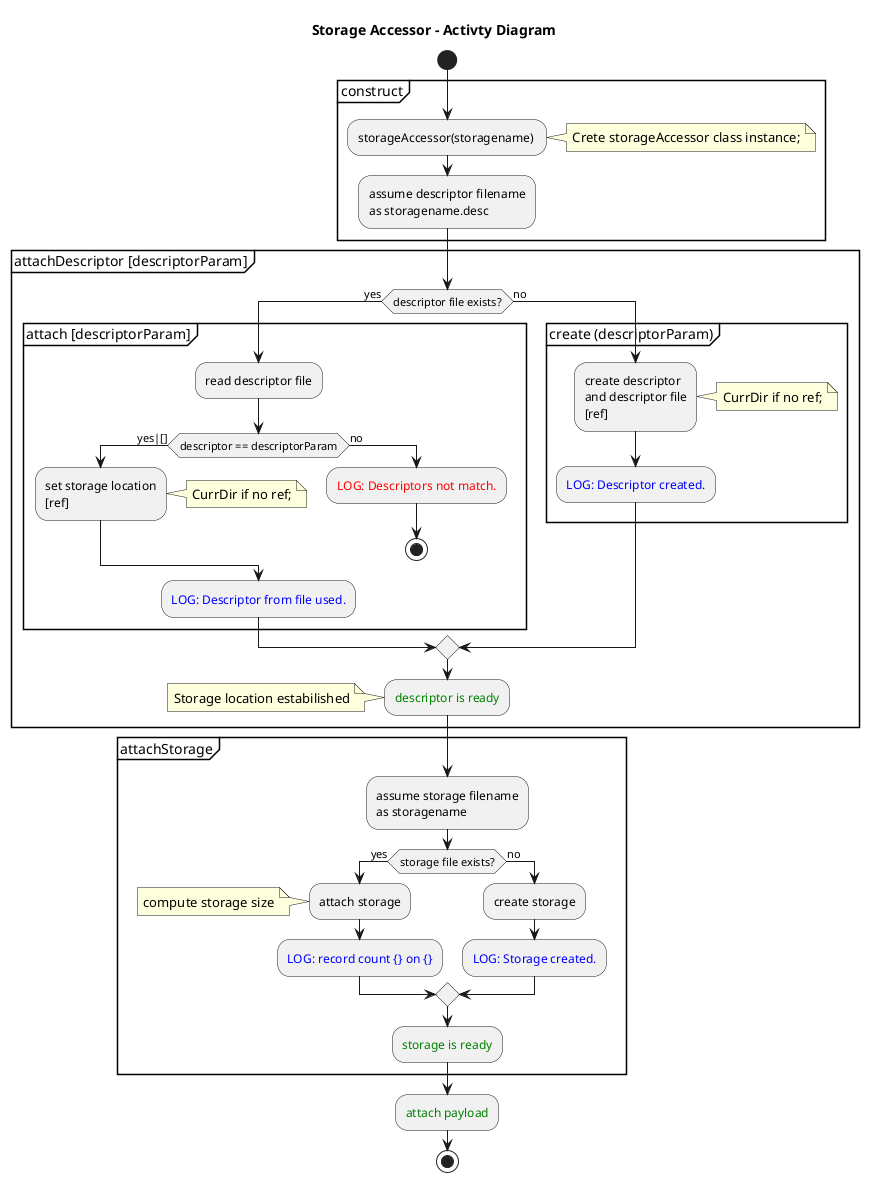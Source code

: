 @startuml

title Storage Accessor - Activty Diagram

start

partition "construct" {
:storageAccessor(storagename) ;
note right: Crete storageAccessor class instance;

:assume descriptor filename
as storagename.desc;
}

partition "attachDescriptor [descriptorParam]" {
if (descriptor file exists?) then (yes)
	partition "attach [descriptorParam]" {
  :read descriptor file;
  if (descriptor == descriptorParam) then (yes|[])
    :set storage location
    [ref];
    note right: CurrDir if no ref;
  else (no)
    :<color:red>LOG: Descriptors not match.;
    stop
  endif
  :<color blue>LOG: Descriptor from file used.;
  }
else (no)
	partition "create (descriptorParam)" {
	  :create descriptor
	  and descriptor file
	  [ref];
	  note right: CurrDir if no ref;
	  :<color blue>LOG: Descriptor created.;
	}
endif

:<color:green>descriptor is ready;

note left: Storage location estabilished
}

partition "attachStorage" {

:assume storage filename
as storagename;

if (storage file exists?) then (yes)
  :attach storage;
  note left: compute storage size
  :<color blue>LOG: record count {} on {};
else (no)
  :create storage;
  :<color blue>LOG: Storage created.;
endif

:<color:green>storage is ready;
}

:<color:green>attach payload;

stop

@enduml
